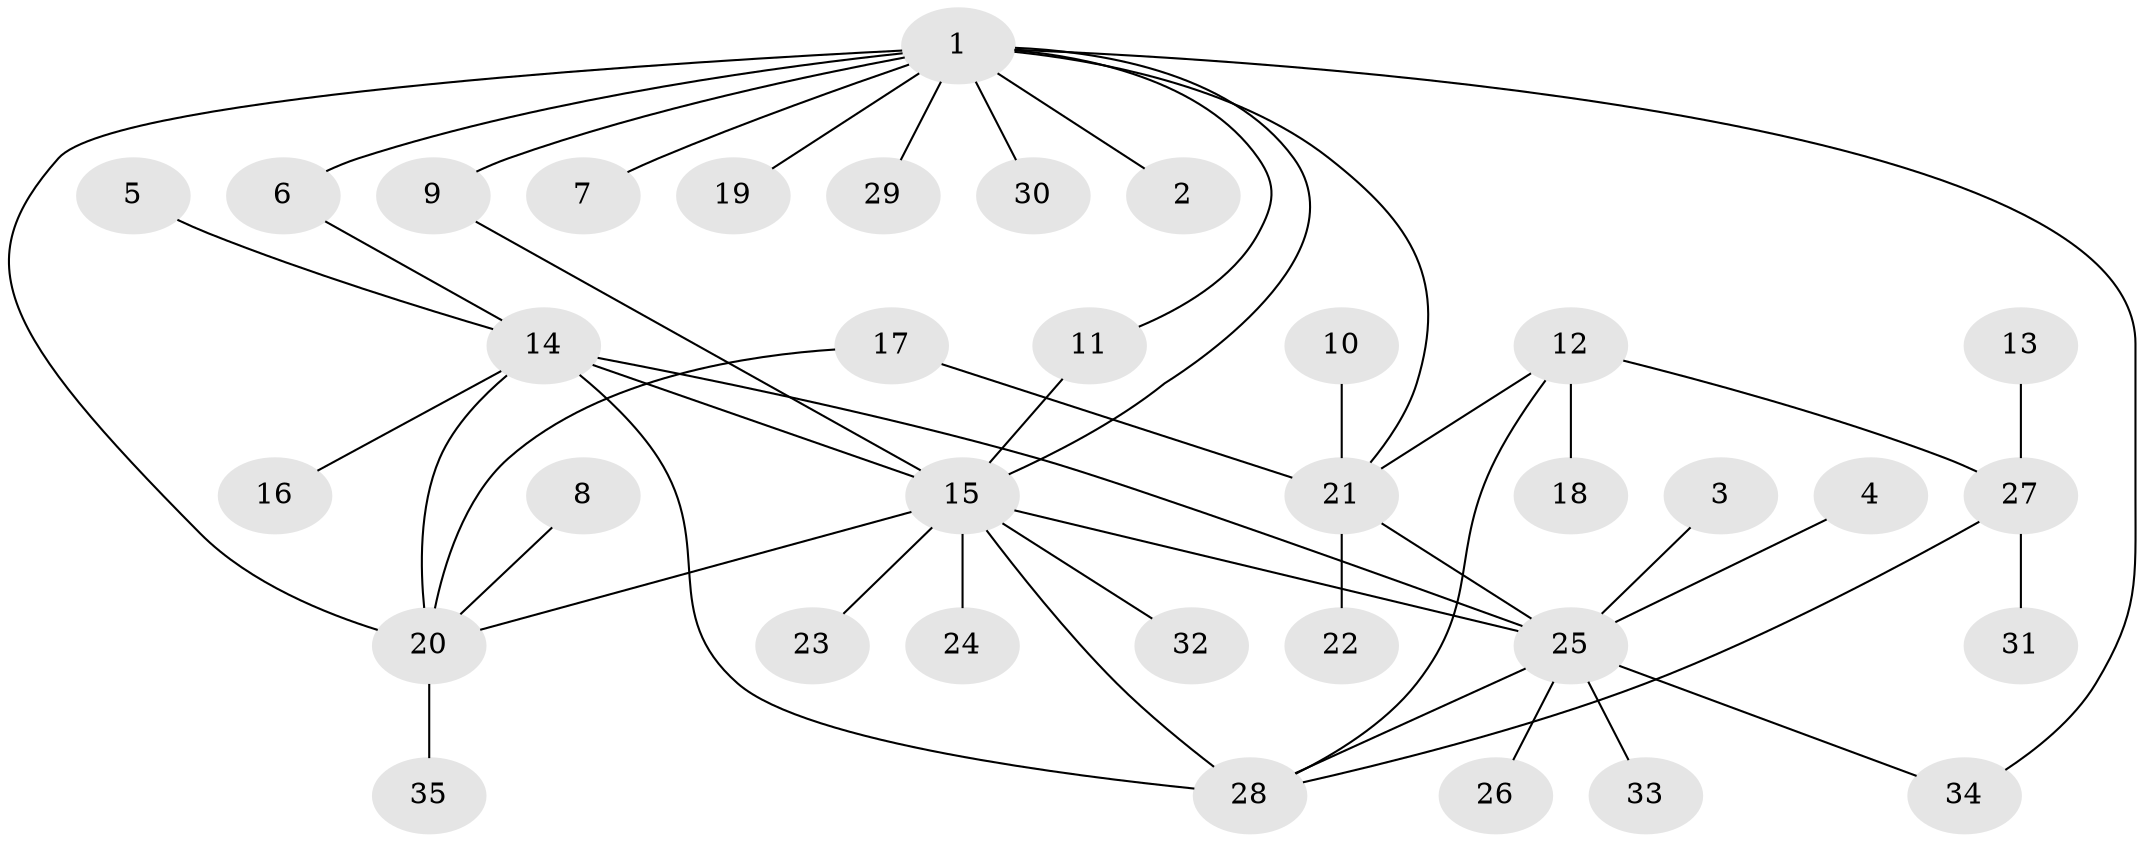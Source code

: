// original degree distribution, {6: 0.028985507246376812, 9: 0.014492753623188406, 8: 0.014492753623188406, 3: 0.08695652173913043, 10: 0.014492753623188406, 7: 0.043478260869565216, 5: 0.028985507246376812, 11: 0.014492753623188406, 4: 0.043478260869565216, 2: 0.17391304347826086, 1: 0.5362318840579711}
// Generated by graph-tools (version 1.1) at 2025/26/03/09/25 03:26:36]
// undirected, 35 vertices, 47 edges
graph export_dot {
graph [start="1"]
  node [color=gray90,style=filled];
  1;
  2;
  3;
  4;
  5;
  6;
  7;
  8;
  9;
  10;
  11;
  12;
  13;
  14;
  15;
  16;
  17;
  18;
  19;
  20;
  21;
  22;
  23;
  24;
  25;
  26;
  27;
  28;
  29;
  30;
  31;
  32;
  33;
  34;
  35;
  1 -- 2 [weight=1.0];
  1 -- 6 [weight=1.0];
  1 -- 7 [weight=1.0];
  1 -- 9 [weight=2.0];
  1 -- 11 [weight=1.0];
  1 -- 15 [weight=1.0];
  1 -- 19 [weight=1.0];
  1 -- 20 [weight=1.0];
  1 -- 21 [weight=2.0];
  1 -- 29 [weight=1.0];
  1 -- 30 [weight=1.0];
  1 -- 34 [weight=1.0];
  3 -- 25 [weight=1.0];
  4 -- 25 [weight=1.0];
  5 -- 14 [weight=1.0];
  6 -- 14 [weight=1.0];
  8 -- 20 [weight=1.0];
  9 -- 15 [weight=1.0];
  10 -- 21 [weight=1.0];
  11 -- 15 [weight=1.0];
  12 -- 18 [weight=1.0];
  12 -- 21 [weight=1.0];
  12 -- 27 [weight=1.0];
  12 -- 28 [weight=1.0];
  13 -- 27 [weight=1.0];
  14 -- 15 [weight=2.0];
  14 -- 16 [weight=1.0];
  14 -- 20 [weight=2.0];
  14 -- 25 [weight=1.0];
  14 -- 28 [weight=2.0];
  15 -- 20 [weight=1.0];
  15 -- 23 [weight=1.0];
  15 -- 24 [weight=1.0];
  15 -- 25 [weight=1.0];
  15 -- 28 [weight=1.0];
  15 -- 32 [weight=1.0];
  17 -- 20 [weight=1.0];
  17 -- 21 [weight=1.0];
  20 -- 35 [weight=1.0];
  21 -- 22 [weight=1.0];
  21 -- 25 [weight=1.0];
  25 -- 26 [weight=1.0];
  25 -- 28 [weight=1.0];
  25 -- 33 [weight=1.0];
  25 -- 34 [weight=1.0];
  27 -- 28 [weight=1.0];
  27 -- 31 [weight=1.0];
}
